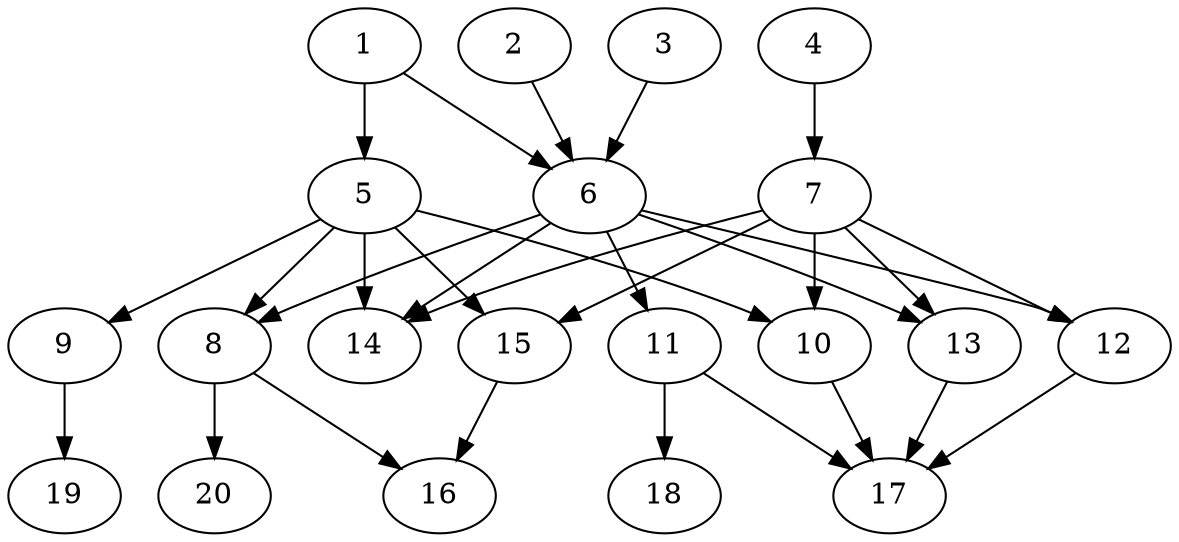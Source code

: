 // DAG automatically generated by daggen at Tue Jul 23 14:28:59 2019
// ./daggen --dot -n 20 --ccr 0.4 --fat 0.6 --regular 0.5 --density 0.7 --mindata 5242880 --maxdata 52428800 
digraph G {
  1 [size="107694080", alpha="0.14", expect_size="43077632"] 
  1 -> 5 [size ="43077632"]
  1 -> 6 [size ="43077632"]
  2 [size="129664000", alpha="0.19", expect_size="51865600"] 
  2 -> 6 [size ="51865600"]
  3 [size="118517760", alpha="0.07", expect_size="47407104"] 
  3 -> 6 [size ="47407104"]
  4 [size="85959680", alpha="0.07", expect_size="34383872"] 
  4 -> 7 [size ="34383872"]
  5 [size="95398400", alpha="0.16", expect_size="38159360"] 
  5 -> 8 [size ="38159360"]
  5 -> 9 [size ="38159360"]
  5 -> 10 [size ="38159360"]
  5 -> 14 [size ="38159360"]
  5 -> 15 [size ="38159360"]
  6 [size="125854720", alpha="0.14", expect_size="50341888"] 
  6 -> 8 [size ="50341888"]
  6 -> 11 [size ="50341888"]
  6 -> 12 [size ="50341888"]
  6 -> 13 [size ="50341888"]
  6 -> 14 [size ="50341888"]
  7 [size="39856640", alpha="0.17", expect_size="15942656"] 
  7 -> 10 [size ="15942656"]
  7 -> 12 [size ="15942656"]
  7 -> 13 [size ="15942656"]
  7 -> 14 [size ="15942656"]
  7 -> 15 [size ="15942656"]
  8 [size="80046080", alpha="0.02", expect_size="32018432"] 
  8 -> 16 [size ="32018432"]
  8 -> 20 [size ="32018432"]
  9 [size="130608640", alpha="0.08", expect_size="52243456"] 
  9 -> 19 [size ="52243456"]
  10 [size="35545600", alpha="0.08", expect_size="14218240"] 
  10 -> 17 [size ="14218240"]
  11 [size="114821120", alpha="0.16", expect_size="45928448"] 
  11 -> 17 [size ="45928448"]
  11 -> 18 [size ="45928448"]
  12 [size="81702400", alpha="0.10", expect_size="32680960"] 
  12 -> 17 [size ="32680960"]
  13 [size="73733120", alpha="0.00", expect_size="29493248"] 
  13 -> 17 [size ="29493248"]
  14 [size="116500480", alpha="0.06", expect_size="46600192"] 
  15 [size="40555520", alpha="0.17", expect_size="16222208"] 
  15 -> 16 [size ="16222208"]
  16 [size="16268800", alpha="0.10", expect_size="6507520"] 
  17 [size="98992640", alpha="0.02", expect_size="39597056"] 
  18 [size="83130880", alpha="0.01", expect_size="33252352"] 
  19 [size="92933120", alpha="0.05", expect_size="37173248"] 
  20 [size="24107520", alpha="0.11", expect_size="9643008"] 
}
